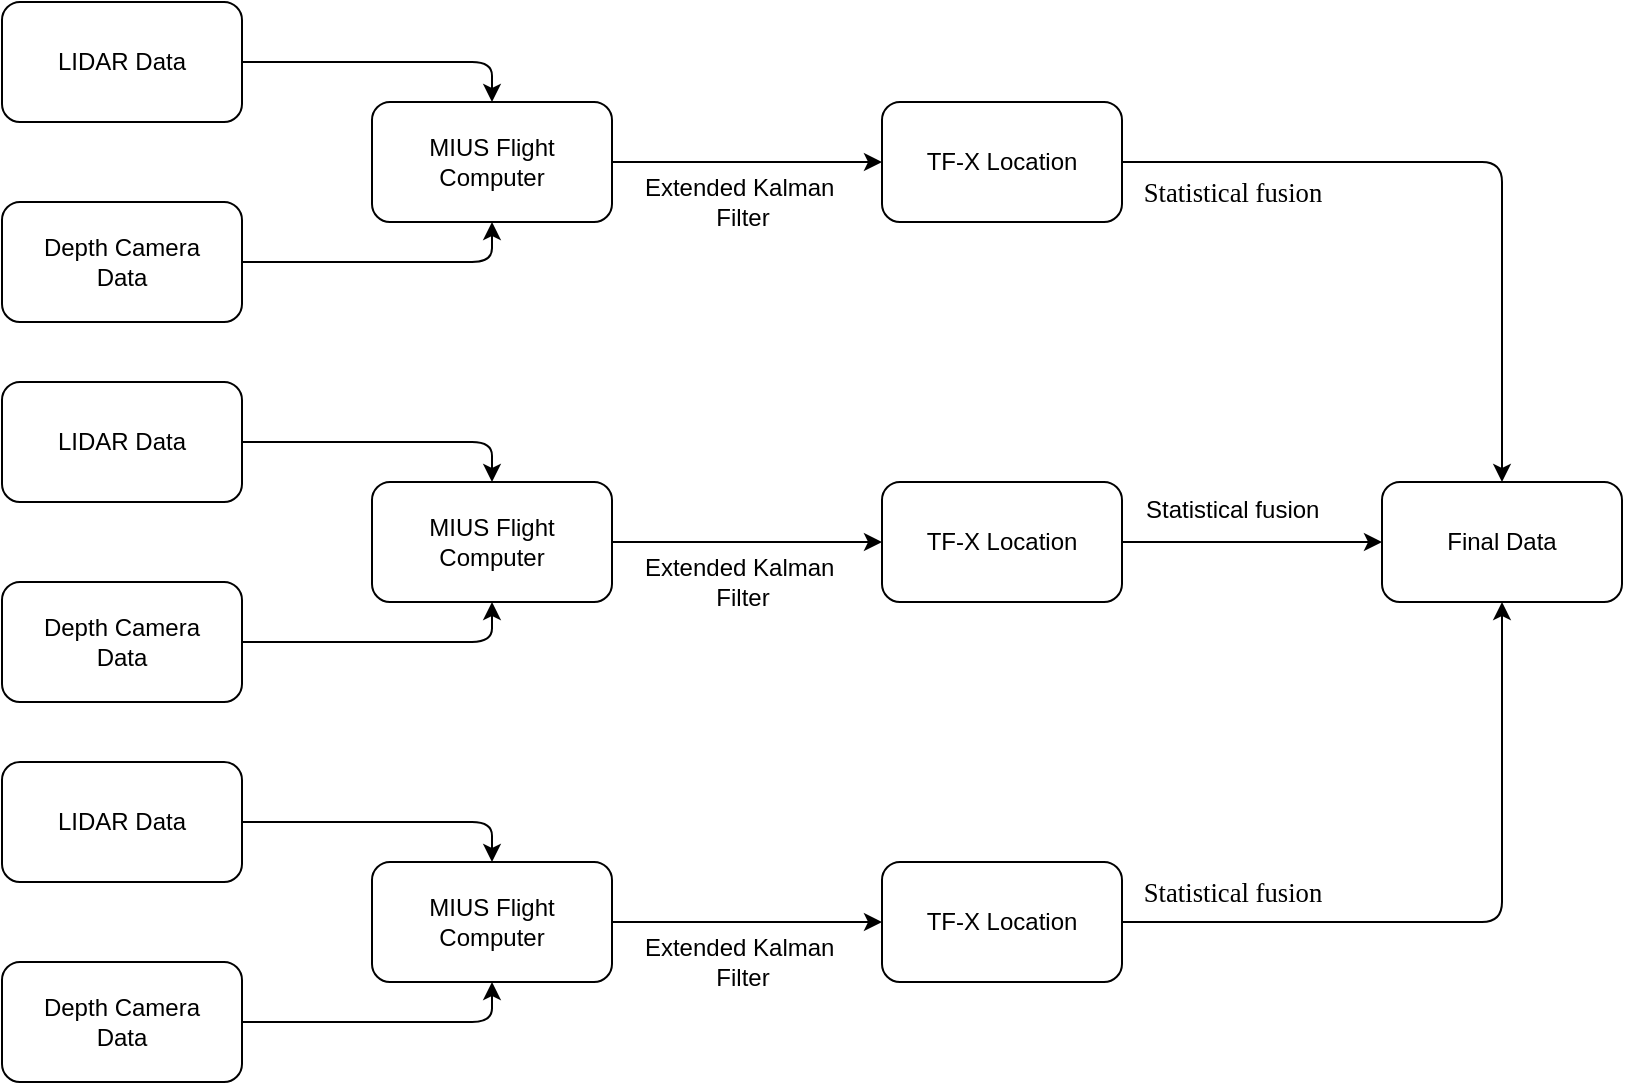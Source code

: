 <mxfile>
    <diagram id="yDwVMBxyhT0yDAIdkhdt" name="Page-1">
        <mxGraphModel dx="1191" dy="739" grid="1" gridSize="10" guides="1" tooltips="1" connect="1" arrows="1" fold="1" page="1" pageScale="1" pageWidth="850" pageHeight="1100" math="0" shadow="0">
            <root>
                <mxCell id="0"/>
                <mxCell id="1" parent="0"/>
                <mxCell id="74" style="edgeStyle=none;html=1;exitX=1;exitY=0.5;exitDx=0;exitDy=0;entryX=0.5;entryY=0;entryDx=0;entryDy=0;" edge="1" parent="1" source="70" target="72">
                    <mxGeometry relative="1" as="geometry">
                        <Array as="points">
                            <mxPoint x="365" y="120"/>
                        </Array>
                    </mxGeometry>
                </mxCell>
                <mxCell id="70" value="LIDAR Data" style="rounded=1;whiteSpace=wrap;html=1;" vertex="1" parent="1">
                    <mxGeometry x="120" y="90" width="120" height="60" as="geometry"/>
                </mxCell>
                <mxCell id="73" style="edgeStyle=none;html=1;exitX=1;exitY=0.5;exitDx=0;exitDy=0;entryX=0.5;entryY=1;entryDx=0;entryDy=0;" edge="1" parent="1" source="71" target="72">
                    <mxGeometry relative="1" as="geometry">
                        <Array as="points">
                            <mxPoint x="365" y="220"/>
                        </Array>
                    </mxGeometry>
                </mxCell>
                <mxCell id="71" value="Depth Camera&lt;br&gt;Data" style="rounded=1;whiteSpace=wrap;html=1;" vertex="1" parent="1">
                    <mxGeometry x="120" y="190" width="120" height="60" as="geometry"/>
                </mxCell>
                <mxCell id="76" style="edgeStyle=none;html=1;exitX=1;exitY=0.5;exitDx=0;exitDy=0;entryX=0;entryY=0.5;entryDx=0;entryDy=0;" edge="1" parent="1" source="72" target="75">
                    <mxGeometry relative="1" as="geometry"/>
                </mxCell>
                <mxCell id="72" value="MIUS Flight Computer" style="rounded=1;whiteSpace=wrap;html=1;" vertex="1" parent="1">
                    <mxGeometry x="305" y="140" width="120" height="60" as="geometry"/>
                </mxCell>
                <mxCell id="111" style="edgeStyle=none;html=1;exitX=1;exitY=0.5;exitDx=0;exitDy=0;entryX=0.5;entryY=0;entryDx=0;entryDy=0;" edge="1" parent="1" source="75" target="110">
                    <mxGeometry relative="1" as="geometry">
                        <Array as="points">
                            <mxPoint x="790" y="170"/>
                            <mxPoint x="870" y="170"/>
                        </Array>
                    </mxGeometry>
                </mxCell>
                <mxCell id="75" value="TF-X Location" style="rounded=1;whiteSpace=wrap;html=1;" vertex="1" parent="1">
                    <mxGeometry x="560" y="140" width="120" height="60" as="geometry"/>
                </mxCell>
                <mxCell id="77" value="Extended Kalman&amp;nbsp;&lt;br&gt;Filter" style="text;html=1;align=center;verticalAlign=middle;resizable=0;points=[];autosize=1;strokeColor=none;fillColor=none;" vertex="1" parent="1">
                    <mxGeometry x="430" y="170" width="120" height="40" as="geometry"/>
                </mxCell>
                <mxCell id="94" style="edgeStyle=none;html=1;exitX=1;exitY=0.5;exitDx=0;exitDy=0;entryX=0.5;entryY=0;entryDx=0;entryDy=0;" edge="1" parent="1" source="95" target="99">
                    <mxGeometry relative="1" as="geometry">
                        <Array as="points">
                            <mxPoint x="365" y="310"/>
                        </Array>
                    </mxGeometry>
                </mxCell>
                <mxCell id="95" value="LIDAR Data" style="rounded=1;whiteSpace=wrap;html=1;" vertex="1" parent="1">
                    <mxGeometry x="120" y="280" width="120" height="60" as="geometry"/>
                </mxCell>
                <mxCell id="96" style="edgeStyle=none;html=1;exitX=1;exitY=0.5;exitDx=0;exitDy=0;entryX=0.5;entryY=1;entryDx=0;entryDy=0;" edge="1" parent="1" source="97" target="99">
                    <mxGeometry relative="1" as="geometry">
                        <Array as="points">
                            <mxPoint x="365" y="410"/>
                        </Array>
                    </mxGeometry>
                </mxCell>
                <mxCell id="97" value="Depth Camera&lt;br&gt;Data" style="rounded=1;whiteSpace=wrap;html=1;" vertex="1" parent="1">
                    <mxGeometry x="120" y="380" width="120" height="60" as="geometry"/>
                </mxCell>
                <mxCell id="98" style="edgeStyle=none;html=1;exitX=1;exitY=0.5;exitDx=0;exitDy=0;entryX=0;entryY=0.5;entryDx=0;entryDy=0;" edge="1" parent="1" source="99" target="100">
                    <mxGeometry relative="1" as="geometry"/>
                </mxCell>
                <mxCell id="99" value="MIUS Flight Computer" style="rounded=1;whiteSpace=wrap;html=1;" vertex="1" parent="1">
                    <mxGeometry x="305" y="330" width="120" height="60" as="geometry"/>
                </mxCell>
                <mxCell id="120" style="edgeStyle=none;html=1;exitX=1;exitY=0.5;exitDx=0;exitDy=0;entryX=0;entryY=0.5;entryDx=0;entryDy=0;" edge="1" parent="1" source="100" target="110">
                    <mxGeometry relative="1" as="geometry"/>
                </mxCell>
                <mxCell id="100" value="TF-X Location" style="rounded=1;whiteSpace=wrap;html=1;" vertex="1" parent="1">
                    <mxGeometry x="560" y="330" width="120" height="60" as="geometry"/>
                </mxCell>
                <mxCell id="101" value="Extended Kalman&amp;nbsp;&lt;br&gt;Filter" style="text;html=1;align=center;verticalAlign=middle;resizable=0;points=[];autosize=1;strokeColor=none;fillColor=none;" vertex="1" parent="1">
                    <mxGeometry x="430" y="360" width="120" height="40" as="geometry"/>
                </mxCell>
                <mxCell id="102" style="edgeStyle=none;html=1;exitX=1;exitY=0.5;exitDx=0;exitDy=0;entryX=0.5;entryY=0;entryDx=0;entryDy=0;" edge="1" parent="1" source="103" target="107">
                    <mxGeometry relative="1" as="geometry">
                        <Array as="points">
                            <mxPoint x="365" y="500"/>
                        </Array>
                    </mxGeometry>
                </mxCell>
                <mxCell id="103" value="LIDAR Data" style="rounded=1;whiteSpace=wrap;html=1;" vertex="1" parent="1">
                    <mxGeometry x="120" y="470" width="120" height="60" as="geometry"/>
                </mxCell>
                <mxCell id="104" style="edgeStyle=none;html=1;exitX=1;exitY=0.5;exitDx=0;exitDy=0;entryX=0.5;entryY=1;entryDx=0;entryDy=0;" edge="1" parent="1" source="105" target="107">
                    <mxGeometry relative="1" as="geometry">
                        <Array as="points">
                            <mxPoint x="365" y="600"/>
                        </Array>
                    </mxGeometry>
                </mxCell>
                <mxCell id="105" value="Depth Camera&lt;br&gt;Data" style="rounded=1;whiteSpace=wrap;html=1;" vertex="1" parent="1">
                    <mxGeometry x="120" y="570" width="120" height="60" as="geometry"/>
                </mxCell>
                <mxCell id="106" style="edgeStyle=none;html=1;exitX=1;exitY=0.5;exitDx=0;exitDy=0;entryX=0;entryY=0.5;entryDx=0;entryDy=0;" edge="1" parent="1" source="107" target="108">
                    <mxGeometry relative="1" as="geometry"/>
                </mxCell>
                <mxCell id="107" value="MIUS Flight Computer" style="rounded=1;whiteSpace=wrap;html=1;" vertex="1" parent="1">
                    <mxGeometry x="305" y="520" width="120" height="60" as="geometry"/>
                </mxCell>
                <mxCell id="113" style="edgeStyle=none;html=1;exitX=1;exitY=0.5;exitDx=0;exitDy=0;entryX=0.5;entryY=1;entryDx=0;entryDy=0;" edge="1" parent="1" source="108" target="110">
                    <mxGeometry relative="1" as="geometry">
                        <Array as="points">
                            <mxPoint x="790" y="550"/>
                            <mxPoint x="870" y="550"/>
                        </Array>
                    </mxGeometry>
                </mxCell>
                <mxCell id="108" value="TF-X Location" style="rounded=1;whiteSpace=wrap;html=1;" vertex="1" parent="1">
                    <mxGeometry x="560" y="520" width="120" height="60" as="geometry"/>
                </mxCell>
                <mxCell id="109" value="Extended Kalman&amp;nbsp;&lt;br&gt;Filter" style="text;html=1;align=center;verticalAlign=middle;resizable=0;points=[];autosize=1;strokeColor=none;fillColor=none;" vertex="1" parent="1">
                    <mxGeometry x="430" y="550" width="120" height="40" as="geometry"/>
                </mxCell>
                <mxCell id="110" value="Final Data" style="rounded=1;whiteSpace=wrap;html=1;" vertex="1" parent="1">
                    <mxGeometry x="810" y="330" width="120" height="60" as="geometry"/>
                </mxCell>
                <mxCell id="114" value="&lt;span style=&quot;font-size:10.0pt;font-family:&amp;quot;Times New Roman&amp;quot;,serif;&lt;br/&gt;mso-fareast-font-family:&amp;quot;Times New Roman&amp;quot;;mso-ansi-language:EN-US;mso-fareast-language:&lt;br/&gt;EN-US;mso-bidi-language:AR-SA&quot;&gt;Statistical fusion&lt;/span&gt;" style="text;html=1;align=center;verticalAlign=middle;resizable=0;points=[];autosize=1;strokeColor=none;fillColor=none;" vertex="1" parent="1">
                    <mxGeometry x="680" y="170" width="110" height="30" as="geometry"/>
                </mxCell>
                <mxCell id="115" value="&lt;span style=&quot;font-size:10.0pt;font-family:&amp;quot;Times New Roman&amp;quot;,serif;&lt;br/&gt;mso-fareast-font-family:&amp;quot;Times New Roman&amp;quot;;mso-ansi-language:EN-US;mso-fareast-language:&lt;br/&gt;EN-US;mso-bidi-language:AR-SA&quot;&gt;Statistical fusion&lt;/span&gt;" style="text;html=1;align=center;verticalAlign=middle;resizable=0;points=[];autosize=1;strokeColor=none;fillColor=none;" vertex="1" parent="1">
                    <mxGeometry x="680" y="520" width="110" height="30" as="geometry"/>
                </mxCell>
                <mxCell id="116" value="&lt;span&gt;Statistical fusion&lt;/span&gt;" style="text;whiteSpace=wrap;html=1;" vertex="1" parent="1">
                    <mxGeometry x="690" y="330" width="120" height="40" as="geometry"/>
                </mxCell>
            </root>
        </mxGraphModel>
    </diagram>
</mxfile>
